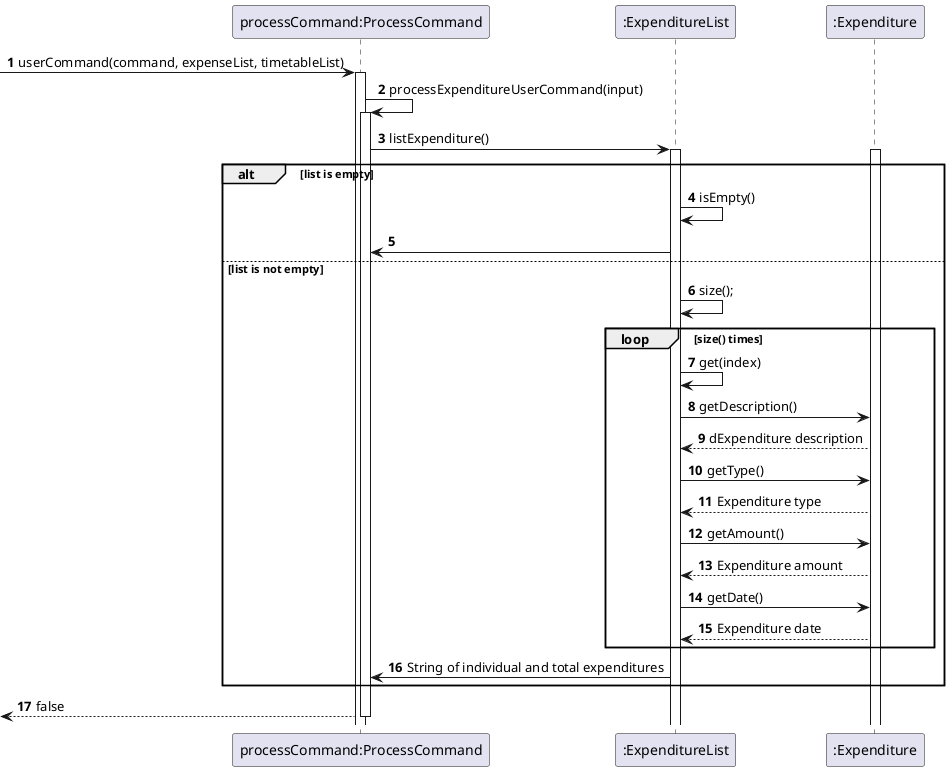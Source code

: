 @startuml
'https://plantuml.com/sequence-diagram

autonumber

autonumber
participant "processCommand:ProcessCommand" as processCommand
participant ":ExpenditureList" as expenditureList
participant ":Expenditure" as expenditure

[-> processCommand: userCommand(command, expenseList, timetableList)
activate processCommand

processCommand -> processCommand: processExpenditureUserCommand(input)
activate processCommand

processCommand -> expenditureList: listExpenditure()
activate expenditureList
activate expenditure

alt list is empty
    expenditureList -> expenditureList: isEmpty()
    processCommand <- expenditureList
else list is not empty
    expenditureList -> expenditureList: size();
    loop size() times
    expenditureList -> expenditureList: get(index)
    expenditureList -> expenditure: getDescription()
    expenditureList <-- expenditure: dExpenditure description
    expenditureList -> expenditure: getType()
    expenditureList <-- expenditure: Expenditure type
    expenditureList -> expenditure: getAmount()
    expenditureList <-- expenditure: Expenditure amount
    expenditureList -> expenditure: getDate()
    expenditureList <-- expenditure: Expenditure date
    end
    processCommand <- expenditureList: String of individual and total expenditures
end



[<-- processCommand: false
deactivate processCommand

@enduml